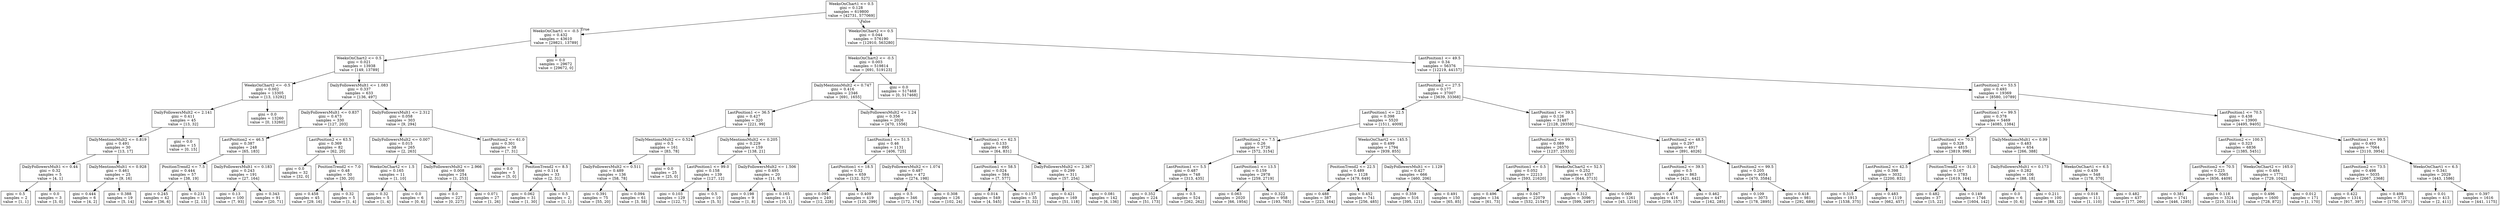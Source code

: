 digraph Tree {
node [shape=box] ;
0 [label="WeeksOnChart1 <= 0.5\ngini = 0.128\nsamples = 619800\nvalue = [42731, 577069]"] ;
1 [label="WeeksOnChart1 <= -0.5\ngini = 0.432\nsamples = 43610\nvalue = [29821, 13789]"] ;
0 -> 1 [labeldistance=2.5, labelangle=45, headlabel="True"] ;
2 [label="WeeksOnChart2 <= 0.5\ngini = 0.021\nsamples = 13938\nvalue = [149, 13789]"] ;
1 -> 2 ;
3 [label="WeeksOnChart2 <= -0.5\ngini = 0.002\nsamples = 13305\nvalue = [13, 13292]"] ;
2 -> 3 ;
4 [label="DailyFollowersMult2 <= 2.141\ngini = 0.411\nsamples = 45\nvalue = [13, 32]"] ;
3 -> 4 ;
5 [label="DailyMentionsMult2 <= 0.819\ngini = 0.491\nsamples = 30\nvalue = [13, 17]"] ;
4 -> 5 ;
6 [label="DailyFollowersMult1 <= 0.44\ngini = 0.32\nsamples = 5\nvalue = [4, 1]"] ;
5 -> 6 ;
7 [label="gini = 0.5\nsamples = 2\nvalue = [1, 1]"] ;
6 -> 7 ;
8 [label="gini = 0.0\nsamples = 3\nvalue = [3, 0]"] ;
6 -> 8 ;
9 [label="DailyMentionsMult1 <= 0.928\ngini = 0.461\nsamples = 25\nvalue = [9, 16]"] ;
5 -> 9 ;
10 [label="gini = 0.444\nsamples = 6\nvalue = [4, 2]"] ;
9 -> 10 ;
11 [label="gini = 0.388\nsamples = 19\nvalue = [5, 14]"] ;
9 -> 11 ;
12 [label="gini = 0.0\nsamples = 15\nvalue = [0, 15]"] ;
4 -> 12 ;
13 [label="gini = 0.0\nsamples = 13260\nvalue = [0, 13260]"] ;
3 -> 13 ;
14 [label="DailyFollowersMult1 <= 1.083\ngini = 0.337\nsamples = 633\nvalue = [136, 497]"] ;
2 -> 14 ;
15 [label="DailyFollowersMult1 <= 0.837\ngini = 0.473\nsamples = 330\nvalue = [127, 203]"] ;
14 -> 15 ;
16 [label="LastPosition2 <= 46.5\ngini = 0.387\nsamples = 248\nvalue = [65, 183]"] ;
15 -> 16 ;
17 [label="PositionTrend2 <= 7.5\ngini = 0.444\nsamples = 57\nvalue = [38, 19]"] ;
16 -> 17 ;
18 [label="gini = 0.245\nsamples = 42\nvalue = [36, 6]"] ;
17 -> 18 ;
19 [label="gini = 0.231\nsamples = 15\nvalue = [2, 13]"] ;
17 -> 19 ;
20 [label="DailyFollowersMult1 <= 0.183\ngini = 0.243\nsamples = 191\nvalue = [27, 164]"] ;
16 -> 20 ;
21 [label="gini = 0.13\nsamples = 100\nvalue = [7, 93]"] ;
20 -> 21 ;
22 [label="gini = 0.343\nsamples = 91\nvalue = [20, 71]"] ;
20 -> 22 ;
23 [label="LastPosition2 <= 63.5\ngini = 0.369\nsamples = 82\nvalue = [62, 20]"] ;
15 -> 23 ;
24 [label="gini = 0.0\nsamples = 32\nvalue = [32, 0]"] ;
23 -> 24 ;
25 [label="PositionTrend2 <= 7.0\ngini = 0.48\nsamples = 50\nvalue = [30, 20]"] ;
23 -> 25 ;
26 [label="gini = 0.458\nsamples = 45\nvalue = [29, 16]"] ;
25 -> 26 ;
27 [label="gini = 0.32\nsamples = 5\nvalue = [1, 4]"] ;
25 -> 27 ;
28 [label="DailyFollowersMult1 <= 2.312\ngini = 0.058\nsamples = 303\nvalue = [9, 294]"] ;
14 -> 28 ;
29 [label="DailyFollowersMult2 <= 0.007\ngini = 0.015\nsamples = 265\nvalue = [2, 263]"] ;
28 -> 29 ;
30 [label="WeeksOnChart2 <= 1.5\ngini = 0.165\nsamples = 11\nvalue = [1, 10]"] ;
29 -> 30 ;
31 [label="gini = 0.32\nsamples = 5\nvalue = [1, 4]"] ;
30 -> 31 ;
32 [label="gini = 0.0\nsamples = 6\nvalue = [0, 6]"] ;
30 -> 32 ;
33 [label="DailyFollowersMult2 <= 2.966\ngini = 0.008\nsamples = 254\nvalue = [1, 253]"] ;
29 -> 33 ;
34 [label="gini = 0.0\nsamples = 227\nvalue = [0, 227]"] ;
33 -> 34 ;
35 [label="gini = 0.071\nsamples = 27\nvalue = [1, 26]"] ;
33 -> 35 ;
36 [label="LastPosition2 <= 61.0\ngini = 0.301\nsamples = 38\nvalue = [7, 31]"] ;
28 -> 36 ;
37 [label="gini = 0.0\nsamples = 5\nvalue = [5, 0]"] ;
36 -> 37 ;
38 [label="PositionTrend2 <= 8.5\ngini = 0.114\nsamples = 33\nvalue = [2, 31]"] ;
36 -> 38 ;
39 [label="gini = 0.062\nsamples = 31\nvalue = [1, 30]"] ;
38 -> 39 ;
40 [label="gini = 0.5\nsamples = 2\nvalue = [1, 1]"] ;
38 -> 40 ;
41 [label="gini = 0.0\nsamples = 29672\nvalue = [29672, 0]"] ;
1 -> 41 ;
42 [label="WeeksOnChart2 <= 0.5\ngini = 0.044\nsamples = 576190\nvalue = [12910, 563280]"] ;
0 -> 42 [labeldistance=2.5, labelangle=-45, headlabel="False"] ;
43 [label="WeeksOnChart2 <= -0.5\ngini = 0.003\nsamples = 519814\nvalue = [691, 519123]"] ;
42 -> 43 ;
44 [label="DailyMentionsMult2 <= 0.747\ngini = 0.416\nsamples = 2346\nvalue = [691, 1655]"] ;
43 -> 44 ;
45 [label="LastPosition1 <= 36.5\ngini = 0.427\nsamples = 320\nvalue = [221, 99]"] ;
44 -> 45 ;
46 [label="DailyMentionsMult2 <= 0.524\ngini = 0.5\nsamples = 161\nvalue = [83, 78]"] ;
45 -> 46 ;
47 [label="DailyFollowersMult2 <= 0.511\ngini = 0.489\nsamples = 136\nvalue = [58, 78]"] ;
46 -> 47 ;
48 [label="gini = 0.391\nsamples = 75\nvalue = [55, 20]"] ;
47 -> 48 ;
49 [label="gini = 0.094\nsamples = 61\nvalue = [3, 58]"] ;
47 -> 49 ;
50 [label="gini = 0.0\nsamples = 25\nvalue = [25, 0]"] ;
46 -> 50 ;
51 [label="DailyMentionsMult2 <= 0.205\ngini = 0.229\nsamples = 159\nvalue = [138, 21]"] ;
45 -> 51 ;
52 [label="LastPosition1 <= 99.0\ngini = 0.158\nsamples = 139\nvalue = [127, 12]"] ;
51 -> 52 ;
53 [label="gini = 0.103\nsamples = 129\nvalue = [122, 7]"] ;
52 -> 53 ;
54 [label="gini = 0.5\nsamples = 10\nvalue = [5, 5]"] ;
52 -> 54 ;
55 [label="DailyFollowersMult2 <= 1.506\ngini = 0.495\nsamples = 20\nvalue = [11, 9]"] ;
51 -> 55 ;
56 [label="gini = 0.198\nsamples = 9\nvalue = [1, 8]"] ;
55 -> 56 ;
57 [label="gini = 0.165\nsamples = 11\nvalue = [10, 1]"] ;
55 -> 57 ;
58 [label="DailyFollowersMult2 <= 1.24\ngini = 0.356\nsamples = 2026\nvalue = [470, 1556]"] ;
44 -> 58 ;
59 [label="LastPosition1 <= 51.5\ngini = 0.46\nsamples = 1131\nvalue = [406, 725]"] ;
58 -> 59 ;
60 [label="LastPosition1 <= 18.5\ngini = 0.32\nsamples = 659\nvalue = [132, 527]"] ;
59 -> 60 ;
61 [label="gini = 0.095\nsamples = 240\nvalue = [12, 228]"] ;
60 -> 61 ;
62 [label="gini = 0.409\nsamples = 419\nvalue = [120, 299]"] ;
60 -> 62 ;
63 [label="DailyFollowersMult2 <= 1.074\ngini = 0.487\nsamples = 472\nvalue = [274, 198]"] ;
59 -> 63 ;
64 [label="gini = 0.5\nsamples = 346\nvalue = [172, 174]"] ;
63 -> 64 ;
65 [label="gini = 0.308\nsamples = 126\nvalue = [102, 24]"] ;
63 -> 65 ;
66 [label="LastPosition1 <= 62.5\ngini = 0.133\nsamples = 895\nvalue = [64, 831]"] ;
58 -> 66 ;
67 [label="LastPosition1 <= 58.5\ngini = 0.024\nsamples = 584\nvalue = [7, 577]"] ;
66 -> 67 ;
68 [label="gini = 0.014\nsamples = 549\nvalue = [4, 545]"] ;
67 -> 68 ;
69 [label="gini = 0.157\nsamples = 35\nvalue = [3, 32]"] ;
67 -> 69 ;
70 [label="DailyFollowersMult2 <= 2.367\ngini = 0.299\nsamples = 311\nvalue = [57, 254]"] ;
66 -> 70 ;
71 [label="gini = 0.421\nsamples = 169\nvalue = [51, 118]"] ;
70 -> 71 ;
72 [label="gini = 0.081\nsamples = 142\nvalue = [6, 136]"] ;
70 -> 72 ;
73 [label="gini = 0.0\nsamples = 517468\nvalue = [0, 517468]"] ;
43 -> 73 ;
74 [label="LastPosition1 <= 49.5\ngini = 0.34\nsamples = 56376\nvalue = [12219, 44157]"] ;
42 -> 74 ;
75 [label="LastPosition2 <= 27.5\ngini = 0.177\nsamples = 37007\nvalue = [3639, 33368]"] ;
74 -> 75 ;
76 [label="LastPosition1 <= 22.5\ngini = 0.398\nsamples = 5520\nvalue = [1511, 4009]"] ;
75 -> 76 ;
77 [label="LastPosition2 <= 7.5\ngini = 0.26\nsamples = 3726\nvalue = [572, 3154]"] ;
76 -> 77 ;
78 [label="LastPosition1 <= 5.5\ngini = 0.487\nsamples = 748\nvalue = [313, 435]"] ;
77 -> 78 ;
79 [label="gini = 0.352\nsamples = 224\nvalue = [51, 173]"] ;
78 -> 79 ;
80 [label="gini = 0.5\nsamples = 524\nvalue = [262, 262]"] ;
78 -> 80 ;
81 [label="LastPosition1 <= 13.5\ngini = 0.159\nsamples = 2978\nvalue = [259, 2719]"] ;
77 -> 81 ;
82 [label="gini = 0.063\nsamples = 2020\nvalue = [66, 1954]"] ;
81 -> 82 ;
83 [label="gini = 0.322\nsamples = 958\nvalue = [193, 765]"] ;
81 -> 83 ;
84 [label="WeeksOnChart2 <= 145.5\ngini = 0.499\nsamples = 1794\nvalue = [939, 855]"] ;
76 -> 84 ;
85 [label="PositionTrend2 <= 22.5\ngini = 0.489\nsamples = 1128\nvalue = [479, 649]"] ;
84 -> 85 ;
86 [label="gini = 0.488\nsamples = 387\nvalue = [223, 164]"] ;
85 -> 86 ;
87 [label="gini = 0.452\nsamples = 741\nvalue = [256, 485]"] ;
85 -> 87 ;
88 [label="DailyFollowersMult1 <= 1.129\ngini = 0.427\nsamples = 666\nvalue = [460, 206]"] ;
84 -> 88 ;
89 [label="gini = 0.359\nsamples = 516\nvalue = [395, 121]"] ;
88 -> 89 ;
90 [label="gini = 0.491\nsamples = 150\nvalue = [65, 85]"] ;
88 -> 90 ;
91 [label="LastPosition1 <= 39.5\ngini = 0.126\nsamples = 31487\nvalue = [2128, 29359]"] ;
75 -> 91 ;
92 [label="LastPosition2 <= 99.5\ngini = 0.089\nsamples = 26570\nvalue = [1237, 25333]"] ;
91 -> 92 ;
93 [label="LastPosition1 <= 0.5\ngini = 0.052\nsamples = 22213\nvalue = [593, 21620]"] ;
92 -> 93 ;
94 [label="gini = 0.496\nsamples = 134\nvalue = [61, 73]"] ;
93 -> 94 ;
95 [label="gini = 0.047\nsamples = 22079\nvalue = [532, 21547]"] ;
93 -> 95 ;
96 [label="WeeksOnChart2 <= 52.5\ngini = 0.252\nsamples = 4357\nvalue = [644, 3713]"] ;
92 -> 96 ;
97 [label="gini = 0.312\nsamples = 3096\nvalue = [599, 2497]"] ;
96 -> 97 ;
98 [label="gini = 0.069\nsamples = 1261\nvalue = [45, 1216]"] ;
96 -> 98 ;
99 [label="LastPosition2 <= 48.5\ngini = 0.297\nsamples = 4917\nvalue = [891, 4026]"] ;
91 -> 99 ;
100 [label="LastPosition2 <= 39.5\ngini = 0.5\nsamples = 863\nvalue = [421, 442]"] ;
99 -> 100 ;
101 [label="gini = 0.47\nsamples = 416\nvalue = [259, 157]"] ;
100 -> 101 ;
102 [label="gini = 0.462\nsamples = 447\nvalue = [162, 285]"] ;
100 -> 102 ;
103 [label="LastPosition2 <= 99.5\ngini = 0.205\nsamples = 4054\nvalue = [470, 3584]"] ;
99 -> 103 ;
104 [label="gini = 0.109\nsamples = 3073\nvalue = [178, 2895]"] ;
103 -> 104 ;
105 [label="gini = 0.418\nsamples = 981\nvalue = [292, 689]"] ;
103 -> 105 ;
106 [label="LastPosition2 <= 53.5\ngini = 0.493\nsamples = 19369\nvalue = [8580, 10789]"] ;
74 -> 106 ;
107 [label="LastPosition1 <= 99.5\ngini = 0.378\nsamples = 5469\nvalue = [4085, 1384]"] ;
106 -> 107 ;
108 [label="LastPosition1 <= 70.5\ngini = 0.328\nsamples = 4815\nvalue = [3819, 996]"] ;
107 -> 108 ;
109 [label="LastPosition2 <= 42.5\ngini = 0.398\nsamples = 3032\nvalue = [2200, 832]"] ;
108 -> 109 ;
110 [label="gini = 0.315\nsamples = 1913\nvalue = [1538, 375]"] ;
109 -> 110 ;
111 [label="gini = 0.483\nsamples = 1119\nvalue = [662, 457]"] ;
109 -> 111 ;
112 [label="PositionTrend2 <= -31.0\ngini = 0.167\nsamples = 1783\nvalue = [1619, 164]"] ;
108 -> 112 ;
113 [label="gini = 0.482\nsamples = 37\nvalue = [15, 22]"] ;
112 -> 113 ;
114 [label="gini = 0.149\nsamples = 1746\nvalue = [1604, 142]"] ;
112 -> 114 ;
115 [label="DailyMentionsMult1 <= 0.99\ngini = 0.483\nsamples = 654\nvalue = [266, 388]"] ;
107 -> 115 ;
116 [label="DailyFollowersMult1 <= 0.173\ngini = 0.282\nsamples = 106\nvalue = [88, 18]"] ;
115 -> 116 ;
117 [label="gini = 0.0\nsamples = 6\nvalue = [0, 6]"] ;
116 -> 117 ;
118 [label="gini = 0.211\nsamples = 100\nvalue = [88, 12]"] ;
116 -> 118 ;
119 [label="WeeksOnChart1 <= 6.5\ngini = 0.439\nsamples = 548\nvalue = [178, 370]"] ;
115 -> 119 ;
120 [label="gini = 0.018\nsamples = 111\nvalue = [1, 110]"] ;
119 -> 120 ;
121 [label="gini = 0.482\nsamples = 437\nvalue = [177, 260]"] ;
119 -> 121 ;
122 [label="LastPosition1 <= 70.5\ngini = 0.438\nsamples = 13900\nvalue = [4495, 9405]"] ;
106 -> 122 ;
123 [label="LastPosition2 <= 100.5\ngini = 0.323\nsamples = 6836\nvalue = [1385, 5451]"] ;
122 -> 123 ;
124 [label="LastPosition2 <= 70.5\ngini = 0.225\nsamples = 5065\nvalue = [656, 4409]"] ;
123 -> 124 ;
125 [label="gini = 0.381\nsamples = 1741\nvalue = [446, 1295]"] ;
124 -> 125 ;
126 [label="gini = 0.118\nsamples = 3324\nvalue = [210, 3114]"] ;
124 -> 126 ;
127 [label="WeeksOnChart2 <= 165.0\ngini = 0.484\nsamples = 1771\nvalue = [729, 1042]"] ;
123 -> 127 ;
128 [label="gini = 0.496\nsamples = 1600\nvalue = [728, 872]"] ;
127 -> 128 ;
129 [label="gini = 0.012\nsamples = 171\nvalue = [1, 170]"] ;
127 -> 129 ;
130 [label="LastPosition1 <= 99.5\ngini = 0.493\nsamples = 7064\nvalue = [3110, 3954]"] ;
122 -> 130 ;
131 [label="LastPosition2 <= 73.5\ngini = 0.498\nsamples = 5035\nvalue = [2667, 2368]"] ;
130 -> 131 ;
132 [label="gini = 0.422\nsamples = 1314\nvalue = [917, 397]"] ;
131 -> 132 ;
133 [label="gini = 0.498\nsamples = 3721\nvalue = [1750, 1971]"] ;
131 -> 133 ;
134 [label="WeeksOnChart1 <= 6.5\ngini = 0.341\nsamples = 2029\nvalue = [443, 1586]"] ;
130 -> 134 ;
135 [label="gini = 0.01\nsamples = 413\nvalue = [2, 411]"] ;
134 -> 135 ;
136 [label="gini = 0.397\nsamples = 1616\nvalue = [441, 1175]"] ;
134 -> 136 ;
}